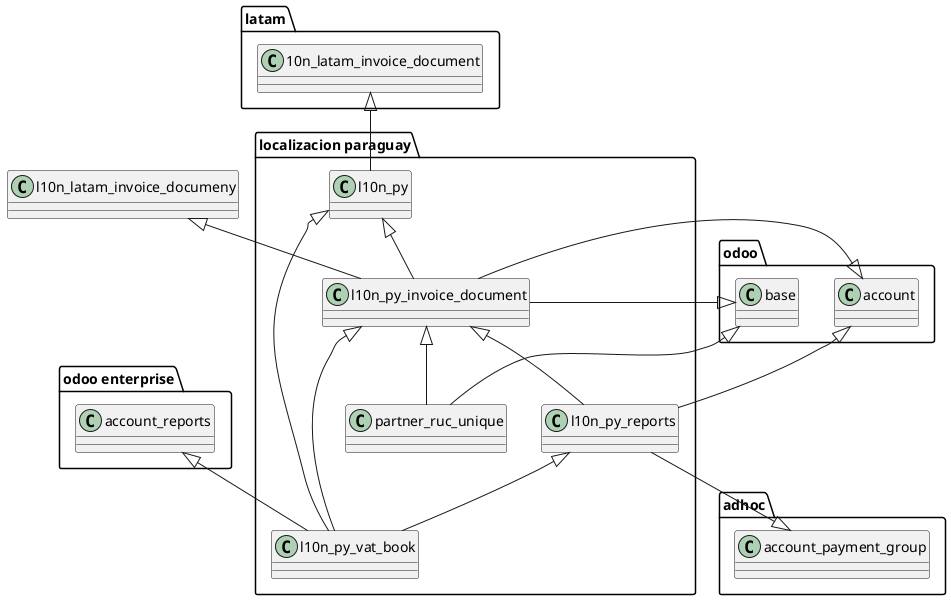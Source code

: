 @startuml

package "odoo enterprise" {
class account_reports
}

package "odoo" {
    class account
    class base
}
package "latam" {
    class 10n_latam_invoice_document
}
package "localizacion paraguay" {
    class l10n_py
    class l10n_py_invoice_document
    class l10n_py_reports
    class l10n_py_vat_book
    class partner_ruc_unique
}
package "adhoc" {
    class account_payment_group
}

10n_latam_invoice_document <|-- l10n_py
base <|-u- l10n_py_invoice_document
l10n_py <|-- l10n_py_invoice_document
account <|-- l10n_py_invoice_document
l10n_latam_invoice_documeny <|-- l10n_py_invoice_document

account <|-- l10n_py_reports
l10n_py_invoice_document <|-- l10n_py_reports
account_payment_group <|-u- l10n_py_reports

l10n_py <|-- l10n_py_vat_book
l10n_py_reports <|-- l10n_py_vat_book
l10n_py_invoice_document <|-- l10n_py_vat_book
account_reports <|-- l10n_py_vat_book

base <|-- partner_ruc_unique
l10n_py_invoice_document <|-- partner_ruc_unique

@enduml